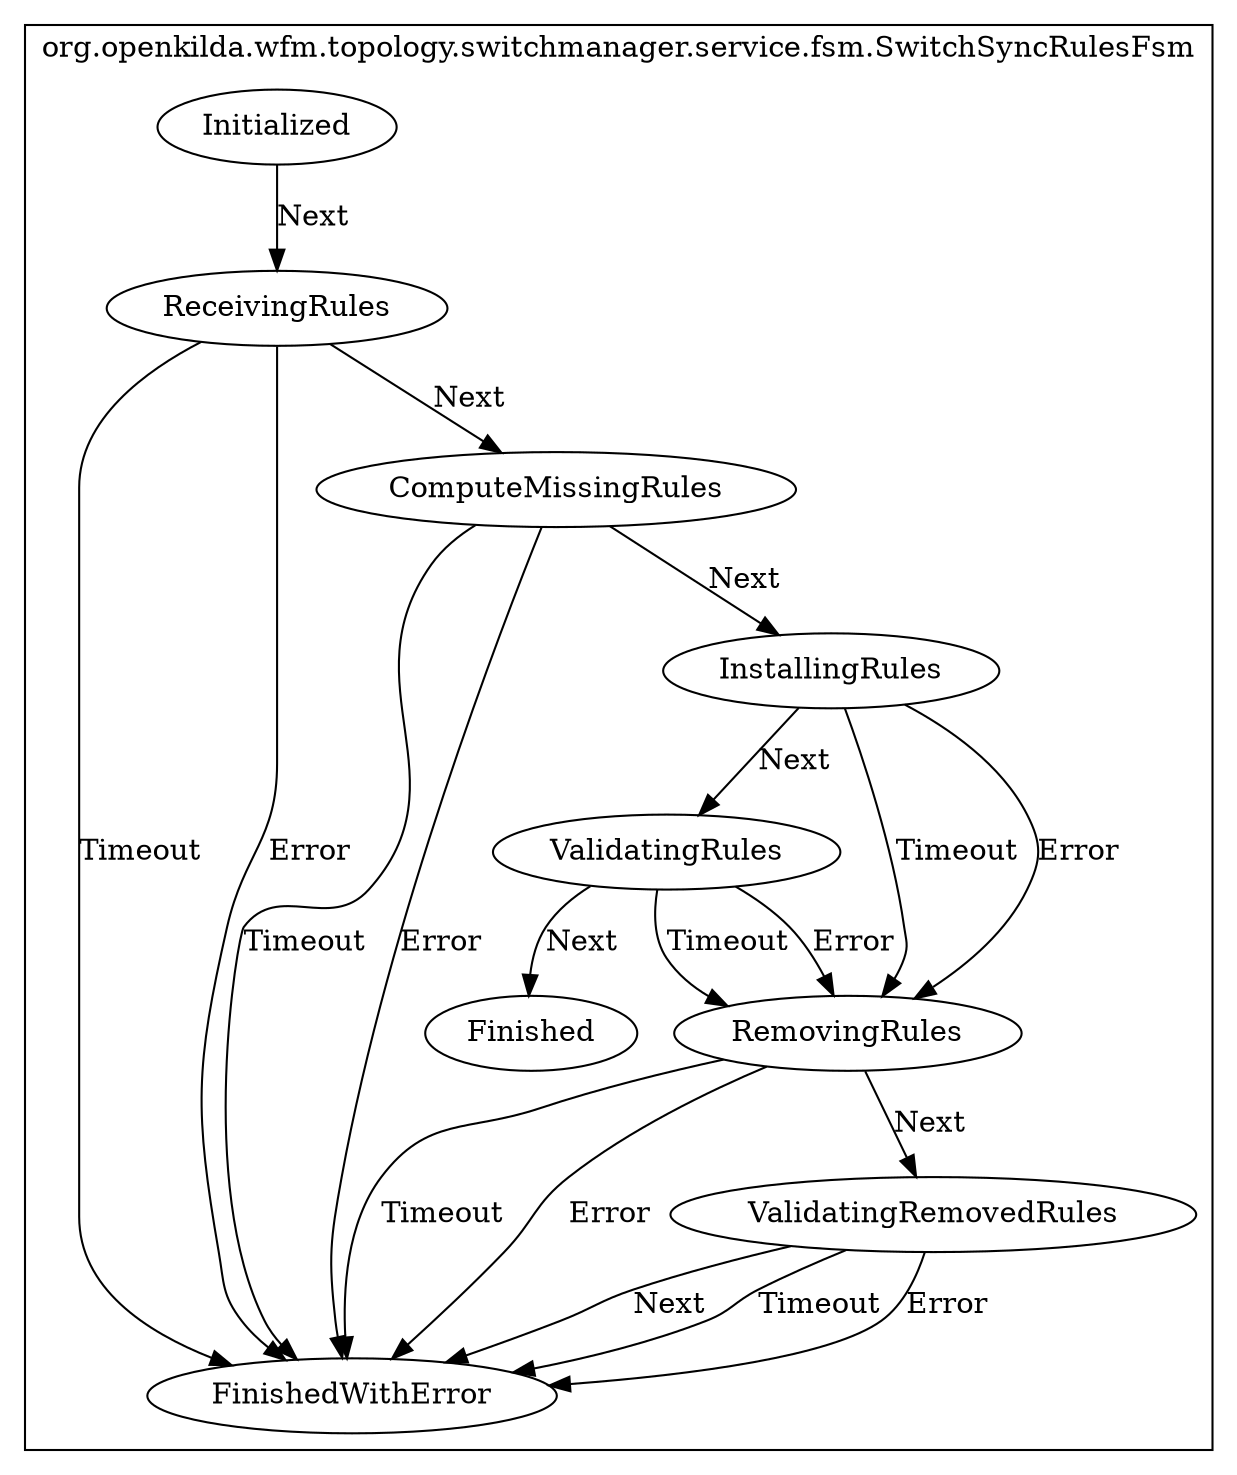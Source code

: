 digraph {
compound=true;
subgraph cluster_StateMachine {
label="org.openkilda.wfm.topology.switchmanager.service.fsm.SwitchSyncRulesFsm";
FinishedWithError [label="FinishedWithError"];
InstallingRules [label="InstallingRules"];
ComputeMissingRules [label="ComputeMissingRules"];
ValidatingRules [label="ValidatingRules"];
Initialized [label="Initialized"];
Finished [label="Finished"];
ReceivingRules [label="ReceivingRules"];
ValidatingRemovedRules [label="ValidatingRemovedRules"];
RemovingRules [label="RemovingRules"];

InstallingRules -> RemovingRules [ label="Timeout"];
InstallingRules -> RemovingRules [ label="Error"];
InstallingRules -> ValidatingRules [ label="Next"];
ComputeMissingRules -> FinishedWithError [ label="Timeout"];
ComputeMissingRules -> FinishedWithError [ label="Error"];
ComputeMissingRules -> InstallingRules [ label="Next"];
ValidatingRules -> Finished [ label="Next"];
ValidatingRules -> RemovingRules [ label="Timeout"];
ValidatingRules -> RemovingRules [ label="Error"];
Initialized -> ReceivingRules [ label="Next"];
ReceivingRules -> FinishedWithError [ label="Timeout"];
ReceivingRules -> FinishedWithError [ label="Error"];
ReceivingRules -> ComputeMissingRules [ label="Next"];
ValidatingRemovedRules -> FinishedWithError [ label="Next"];
ValidatingRemovedRules -> FinishedWithError [ label="Timeout"];
ValidatingRemovedRules -> FinishedWithError [ label="Error"];
RemovingRules -> ValidatingRemovedRules [ label="Next"];
RemovingRules -> FinishedWithError [ label="Timeout"];
RemovingRules -> FinishedWithError [ label="Error"];}}
